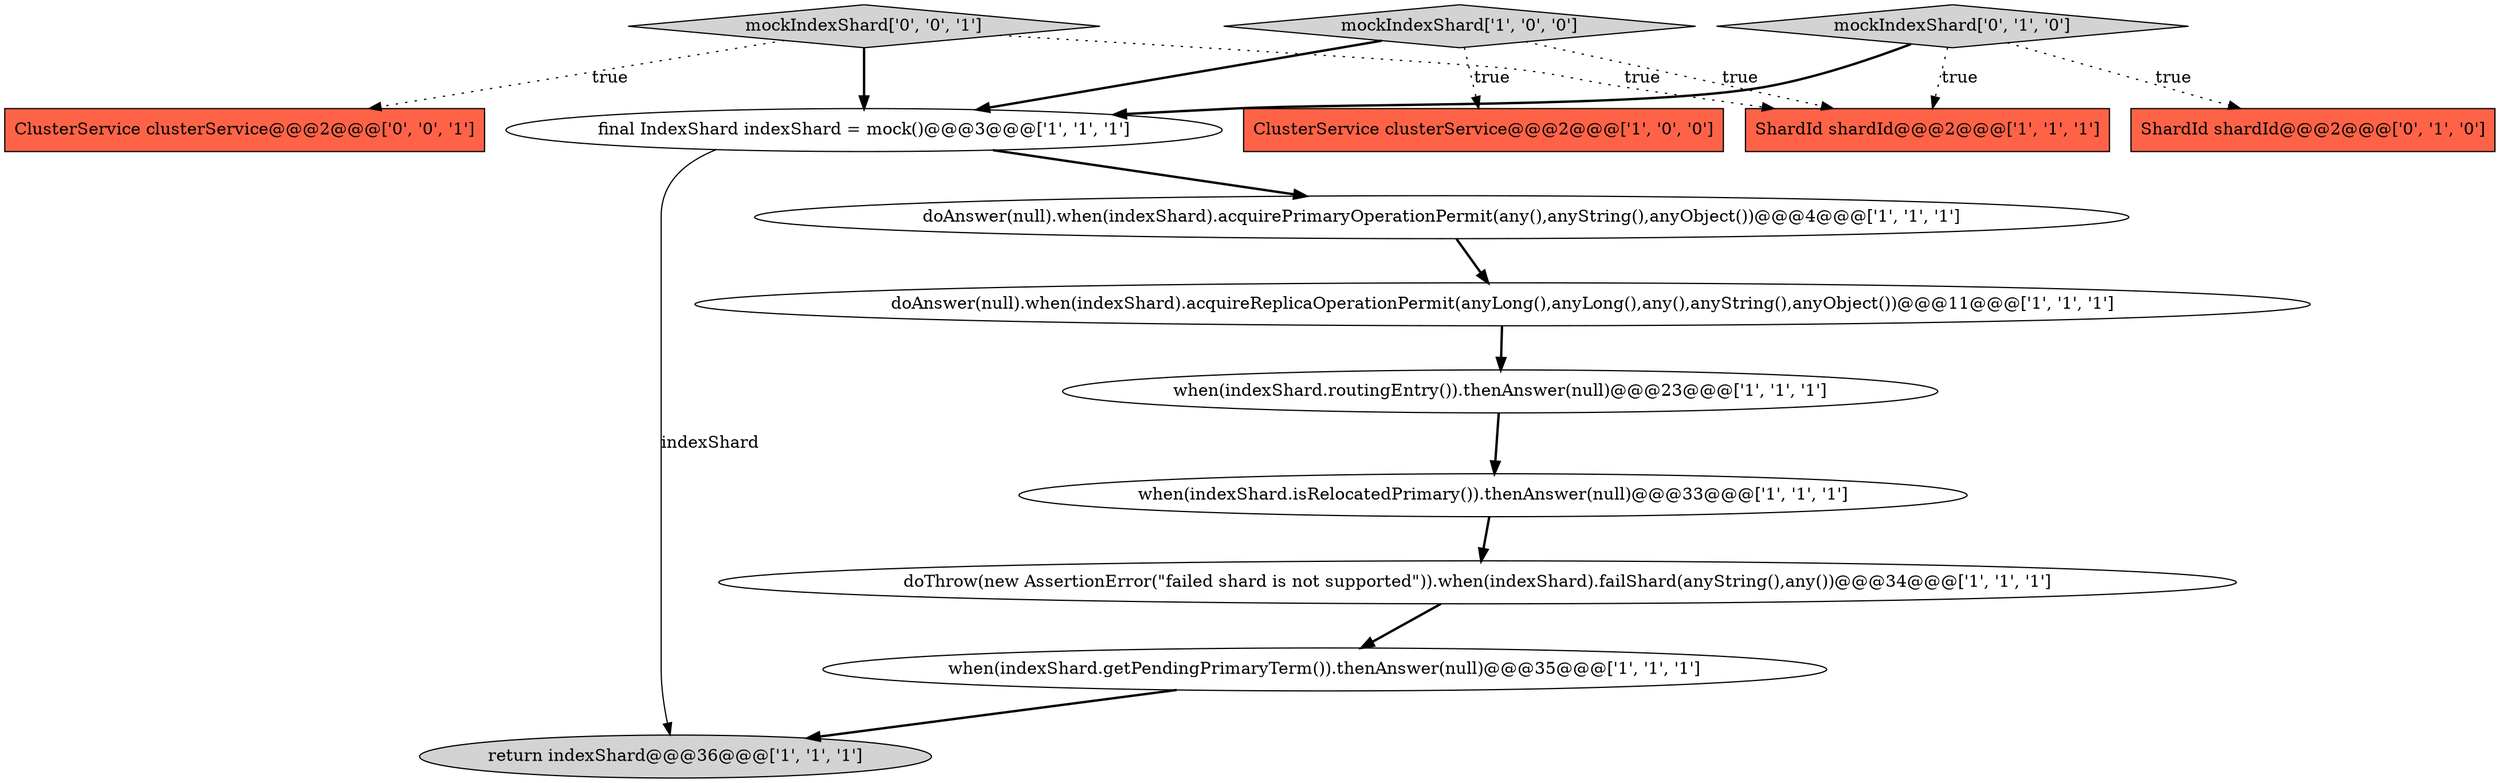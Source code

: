 digraph {
6 [style = filled, label = "when(indexShard.isRelocatedPrimary()).thenAnswer(null)@@@33@@@['1', '1', '1']", fillcolor = white, shape = ellipse image = "AAA0AAABBB1BBB"];
7 [style = filled, label = "final IndexShard indexShard = mock()@@@3@@@['1', '1', '1']", fillcolor = white, shape = ellipse image = "AAA0AAABBB1BBB"];
8 [style = filled, label = "return indexShard@@@36@@@['1', '1', '1']", fillcolor = lightgray, shape = ellipse image = "AAA0AAABBB1BBB"];
14 [style = filled, label = "mockIndexShard['0', '0', '1']", fillcolor = lightgray, shape = diamond image = "AAA0AAABBB3BBB"];
3 [style = filled, label = "mockIndexShard['1', '0', '0']", fillcolor = lightgray, shape = diamond image = "AAA0AAABBB1BBB"];
5 [style = filled, label = "when(indexShard.getPendingPrimaryTerm()).thenAnswer(null)@@@35@@@['1', '1', '1']", fillcolor = white, shape = ellipse image = "AAA0AAABBB1BBB"];
13 [style = filled, label = "ClusterService clusterService@@@2@@@['0', '0', '1']", fillcolor = tomato, shape = box image = "AAA0AAABBB3BBB"];
12 [style = filled, label = "ShardId shardId@@@2@@@['0', '1', '0']", fillcolor = tomato, shape = box image = "AAA0AAABBB2BBB"];
10 [style = filled, label = "when(indexShard.routingEntry()).thenAnswer(null)@@@23@@@['1', '1', '1']", fillcolor = white, shape = ellipse image = "AAA0AAABBB1BBB"];
11 [style = filled, label = "mockIndexShard['0', '1', '0']", fillcolor = lightgray, shape = diamond image = "AAA0AAABBB2BBB"];
9 [style = filled, label = "ShardId shardId@@@2@@@['1', '1', '1']", fillcolor = tomato, shape = box image = "AAA0AAABBB1BBB"];
2 [style = filled, label = "doThrow(new AssertionError(\"failed shard is not supported\")).when(indexShard).failShard(anyString(),any())@@@34@@@['1', '1', '1']", fillcolor = white, shape = ellipse image = "AAA0AAABBB1BBB"];
4 [style = filled, label = "doAnswer(null).when(indexShard).acquireReplicaOperationPermit(anyLong(),anyLong(),any(),anyString(),anyObject())@@@11@@@['1', '1', '1']", fillcolor = white, shape = ellipse image = "AAA0AAABBB1BBB"];
0 [style = filled, label = "doAnswer(null).when(indexShard).acquirePrimaryOperationPermit(any(),anyString(),anyObject())@@@4@@@['1', '1', '1']", fillcolor = white, shape = ellipse image = "AAA0AAABBB1BBB"];
1 [style = filled, label = "ClusterService clusterService@@@2@@@['1', '0', '0']", fillcolor = tomato, shape = box image = "AAA0AAABBB1BBB"];
4->10 [style = bold, label=""];
11->9 [style = dotted, label="true"];
14->7 [style = bold, label=""];
14->13 [style = dotted, label="true"];
0->4 [style = bold, label=""];
5->8 [style = bold, label=""];
3->9 [style = dotted, label="true"];
10->6 [style = bold, label=""];
7->0 [style = bold, label=""];
3->7 [style = bold, label=""];
3->1 [style = dotted, label="true"];
7->8 [style = solid, label="indexShard"];
11->12 [style = dotted, label="true"];
6->2 [style = bold, label=""];
2->5 [style = bold, label=""];
11->7 [style = bold, label=""];
14->9 [style = dotted, label="true"];
}
